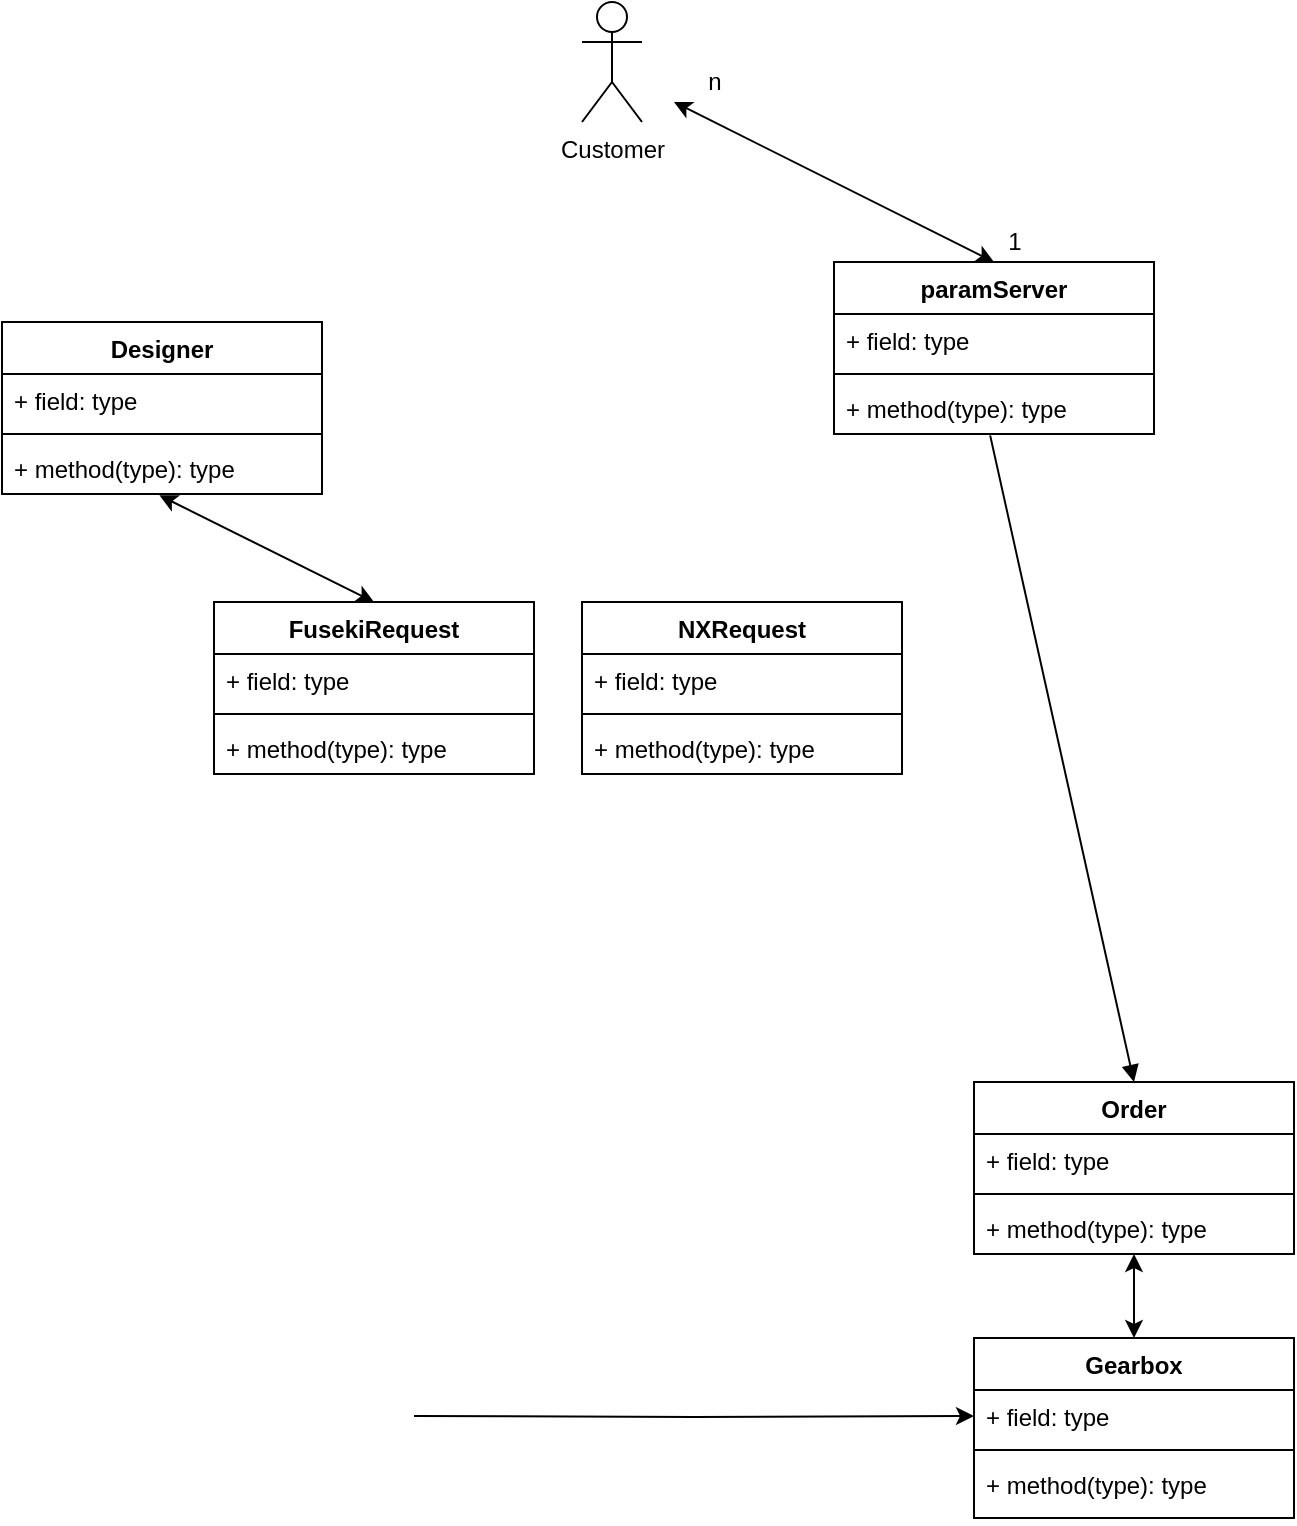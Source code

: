 <mxfile version="15.8.2" type="device"><diagram id="C5RBs43oDa-KdzZeNtuy" name="Page-1"><mxGraphModel dx="782" dy="478" grid="1" gridSize="10" guides="1" tooltips="1" connect="1" arrows="1" fold="1" page="1" pageScale="1" pageWidth="827" pageHeight="1169" math="0" shadow="0"><root><mxCell id="WIyWlLk6GJQsqaUBKTNV-0"/><mxCell id="WIyWlLk6GJQsqaUBKTNV-1" parent="WIyWlLk6GJQsqaUBKTNV-0"/><mxCell id="nqWox4dX7X_OwQ-kaCHW-8" value="Order" style="swimlane;fontStyle=1;align=center;verticalAlign=top;childLayout=stackLayout;horizontal=1;startSize=26;horizontalStack=0;resizeParent=1;resizeParentMax=0;resizeLast=0;collapsible=1;marginBottom=0;" parent="WIyWlLk6GJQsqaUBKTNV-1" vertex="1"><mxGeometry x="590" y="650" width="160" height="86" as="geometry"/></mxCell><mxCell id="nqWox4dX7X_OwQ-kaCHW-9" value="+ field: type" style="text;strokeColor=none;fillColor=none;align=left;verticalAlign=top;spacingLeft=4;spacingRight=4;overflow=hidden;rotatable=0;points=[[0,0.5],[1,0.5]];portConstraint=eastwest;" parent="nqWox4dX7X_OwQ-kaCHW-8" vertex="1"><mxGeometry y="26" width="160" height="26" as="geometry"/></mxCell><mxCell id="nqWox4dX7X_OwQ-kaCHW-10" value="" style="line;strokeWidth=1;fillColor=none;align=left;verticalAlign=middle;spacingTop=-1;spacingLeft=3;spacingRight=3;rotatable=0;labelPosition=right;points=[];portConstraint=eastwest;" parent="nqWox4dX7X_OwQ-kaCHW-8" vertex="1"><mxGeometry y="52" width="160" height="8" as="geometry"/></mxCell><mxCell id="nqWox4dX7X_OwQ-kaCHW-11" value="+ method(type): type" style="text;strokeColor=none;fillColor=none;align=left;verticalAlign=top;spacingLeft=4;spacingRight=4;overflow=hidden;rotatable=0;points=[[0,0.5],[1,0.5]];portConstraint=eastwest;" parent="nqWox4dX7X_OwQ-kaCHW-8" vertex="1"><mxGeometry y="60" width="160" height="26" as="geometry"/></mxCell><mxCell id="nqWox4dX7X_OwQ-kaCHW-16" value="Gearbox" style="swimlane;fontStyle=1;align=center;verticalAlign=top;childLayout=stackLayout;horizontal=1;startSize=26;horizontalStack=0;resizeParent=1;resizeParentMax=0;resizeLast=0;collapsible=1;marginBottom=0;" parent="WIyWlLk6GJQsqaUBKTNV-1" vertex="1"><mxGeometry x="590" y="778" width="160" height="90" as="geometry"/></mxCell><mxCell id="nqWox4dX7X_OwQ-kaCHW-17" value="+ field: type" style="text;strokeColor=none;fillColor=none;align=left;verticalAlign=top;spacingLeft=4;spacingRight=4;overflow=hidden;rotatable=0;points=[[0,0.5],[1,0.5]];portConstraint=eastwest;" parent="nqWox4dX7X_OwQ-kaCHW-16" vertex="1"><mxGeometry y="26" width="160" height="26" as="geometry"/></mxCell><mxCell id="nqWox4dX7X_OwQ-kaCHW-18" value="" style="line;strokeWidth=1;fillColor=none;align=left;verticalAlign=middle;spacingTop=-1;spacingLeft=3;spacingRight=3;rotatable=0;labelPosition=right;points=[];portConstraint=eastwest;" parent="nqWox4dX7X_OwQ-kaCHW-16" vertex="1"><mxGeometry y="52" width="160" height="8" as="geometry"/></mxCell><mxCell id="nqWox4dX7X_OwQ-kaCHW-19" value="+ method(type): type" style="text;strokeColor=none;fillColor=none;align=left;verticalAlign=top;spacingLeft=4;spacingRight=4;overflow=hidden;rotatable=0;points=[[0,0.5],[1,0.5]];portConstraint=eastwest;" parent="nqWox4dX7X_OwQ-kaCHW-16" vertex="1"><mxGeometry y="60" width="160" height="30" as="geometry"/></mxCell><mxCell id="nqWox4dX7X_OwQ-kaCHW-27" value="" style="endArrow=classic;startArrow=classic;html=1;rounded=0;exitX=0.5;exitY=0;exitDx=0;exitDy=0;" parent="WIyWlLk6GJQsqaUBKTNV-1" source="nqWox4dX7X_OwQ-kaCHW-16" target="nqWox4dX7X_OwQ-kaCHW-11" edge="1"><mxGeometry width="50" height="50" relative="1" as="geometry"><mxPoint x="471" y="728" as="sourcePoint"/><mxPoint x="640" y="738" as="targetPoint"/><Array as="points"/></mxGeometry></mxCell><mxCell id="nqWox4dX7X_OwQ-kaCHW-36" value="Designer" style="swimlane;fontStyle=1;align=center;verticalAlign=top;childLayout=stackLayout;horizontal=1;startSize=26;horizontalStack=0;resizeParent=1;resizeParentMax=0;resizeLast=0;collapsible=1;marginBottom=0;" parent="WIyWlLk6GJQsqaUBKTNV-1" vertex="1"><mxGeometry x="104" y="270" width="160" height="86" as="geometry"/></mxCell><mxCell id="nqWox4dX7X_OwQ-kaCHW-37" value="+ field: type" style="text;strokeColor=none;fillColor=none;align=left;verticalAlign=top;spacingLeft=4;spacingRight=4;overflow=hidden;rotatable=0;points=[[0,0.5],[1,0.5]];portConstraint=eastwest;" parent="nqWox4dX7X_OwQ-kaCHW-36" vertex="1"><mxGeometry y="26" width="160" height="26" as="geometry"/></mxCell><mxCell id="nqWox4dX7X_OwQ-kaCHW-38" value="" style="line;strokeWidth=1;fillColor=none;align=left;verticalAlign=middle;spacingTop=-1;spacingLeft=3;spacingRight=3;rotatable=0;labelPosition=right;points=[];portConstraint=eastwest;" parent="nqWox4dX7X_OwQ-kaCHW-36" vertex="1"><mxGeometry y="52" width="160" height="8" as="geometry"/></mxCell><mxCell id="nqWox4dX7X_OwQ-kaCHW-39" value="+ method(type): type" style="text;strokeColor=none;fillColor=none;align=left;verticalAlign=top;spacingLeft=4;spacingRight=4;overflow=hidden;rotatable=0;points=[[0,0.5],[1,0.5]];portConstraint=eastwest;" parent="nqWox4dX7X_OwQ-kaCHW-36" vertex="1"><mxGeometry y="60" width="160" height="26" as="geometry"/></mxCell><mxCell id="nqWox4dX7X_OwQ-kaCHW-47" value="paramServer" style="swimlane;fontStyle=1;align=center;verticalAlign=top;childLayout=stackLayout;horizontal=1;startSize=26;horizontalStack=0;resizeParent=1;resizeParentMax=0;resizeLast=0;collapsible=1;marginBottom=0;" parent="WIyWlLk6GJQsqaUBKTNV-1" vertex="1"><mxGeometry x="520" y="240" width="160" height="86" as="geometry"/></mxCell><mxCell id="nqWox4dX7X_OwQ-kaCHW-48" value="+ field: type" style="text;strokeColor=none;fillColor=none;align=left;verticalAlign=top;spacingLeft=4;spacingRight=4;overflow=hidden;rotatable=0;points=[[0,0.5],[1,0.5]];portConstraint=eastwest;" parent="nqWox4dX7X_OwQ-kaCHW-47" vertex="1"><mxGeometry y="26" width="160" height="26" as="geometry"/></mxCell><mxCell id="nqWox4dX7X_OwQ-kaCHW-49" value="" style="line;strokeWidth=1;fillColor=none;align=left;verticalAlign=middle;spacingTop=-1;spacingLeft=3;spacingRight=3;rotatable=0;labelPosition=right;points=[];portConstraint=eastwest;" parent="nqWox4dX7X_OwQ-kaCHW-47" vertex="1"><mxGeometry y="52" width="160" height="8" as="geometry"/></mxCell><mxCell id="nqWox4dX7X_OwQ-kaCHW-50" value="+ method(type): type" style="text;strokeColor=none;fillColor=none;align=left;verticalAlign=top;spacingLeft=4;spacingRight=4;overflow=hidden;rotatable=0;points=[[0,0.5],[1,0.5]];portConstraint=eastwest;" parent="nqWox4dX7X_OwQ-kaCHW-47" vertex="1"><mxGeometry y="60" width="160" height="26" as="geometry"/></mxCell><mxCell id="7IXbXkhC81YOQDZqol52-5" value="FusekiRequest&#10;" style="swimlane;fontStyle=1;align=center;verticalAlign=top;childLayout=stackLayout;horizontal=1;startSize=26;horizontalStack=0;resizeParent=1;resizeParentMax=0;resizeLast=0;collapsible=1;marginBottom=0;" vertex="1" parent="WIyWlLk6GJQsqaUBKTNV-1"><mxGeometry x="210" y="410" width="160" height="86" as="geometry"/></mxCell><mxCell id="7IXbXkhC81YOQDZqol52-6" value="+ field: type" style="text;strokeColor=none;fillColor=none;align=left;verticalAlign=top;spacingLeft=4;spacingRight=4;overflow=hidden;rotatable=0;points=[[0,0.5],[1,0.5]];portConstraint=eastwest;" vertex="1" parent="7IXbXkhC81YOQDZqol52-5"><mxGeometry y="26" width="160" height="26" as="geometry"/></mxCell><mxCell id="7IXbXkhC81YOQDZqol52-7" value="" style="line;strokeWidth=1;fillColor=none;align=left;verticalAlign=middle;spacingTop=-1;spacingLeft=3;spacingRight=3;rotatable=0;labelPosition=right;points=[];portConstraint=eastwest;" vertex="1" parent="7IXbXkhC81YOQDZqol52-5"><mxGeometry y="52" width="160" height="8" as="geometry"/></mxCell><mxCell id="7IXbXkhC81YOQDZqol52-8" value="+ method(type): type" style="text;strokeColor=none;fillColor=none;align=left;verticalAlign=top;spacingLeft=4;spacingRight=4;overflow=hidden;rotatable=0;points=[[0,0.5],[1,0.5]];portConstraint=eastwest;" vertex="1" parent="7IXbXkhC81YOQDZqol52-5"><mxGeometry y="60" width="160" height="26" as="geometry"/></mxCell><mxCell id="7IXbXkhC81YOQDZqol52-9" value="" style="endArrow=classic;startArrow=classic;html=1;rounded=0;entryX=0.5;entryY=0;entryDx=0;entryDy=0;exitX=0.492;exitY=1.026;exitDx=0;exitDy=0;exitPerimeter=0;" edge="1" parent="WIyWlLk6GJQsqaUBKTNV-1" source="nqWox4dX7X_OwQ-kaCHW-39" target="7IXbXkhC81YOQDZqol52-5"><mxGeometry width="50" height="50" relative="1" as="geometry"><mxPoint x="180" y="403.996" as="sourcePoint"/><mxPoint x="180" y="476.67" as="targetPoint"/></mxGeometry></mxCell><mxCell id="nqWox4dX7X_OwQ-kaCHW-24" value="" style="endArrow=classic;startArrow=classic;html=1;rounded=0;exitX=0.5;exitY=0;exitDx=0;exitDy=0;" parent="WIyWlLk6GJQsqaUBKTNV-1" source="nqWox4dX7X_OwQ-kaCHW-47" edge="1"><mxGeometry width="50" height="50" relative="1" as="geometry"><mxPoint x="620" y="150" as="sourcePoint"/><mxPoint x="440" y="160" as="targetPoint"/></mxGeometry></mxCell><mxCell id="7IXbXkhC81YOQDZqol52-11" value="1" style="text;html=1;align=center;verticalAlign=middle;resizable=0;points=[];autosize=1;strokeColor=none;fillColor=none;" vertex="1" parent="WIyWlLk6GJQsqaUBKTNV-1"><mxGeometry x="600" y="220" width="20" height="20" as="geometry"/></mxCell><mxCell id="7IXbXkhC81YOQDZqol52-12" value="n" style="text;html=1;align=center;verticalAlign=middle;resizable=0;points=[];autosize=1;strokeColor=none;fillColor=none;" vertex="1" parent="WIyWlLk6GJQsqaUBKTNV-1"><mxGeometry x="450" y="140" width="20" height="20" as="geometry"/></mxCell><mxCell id="7IXbXkhC81YOQDZqol52-13" value="" style="html=1;verticalAlign=bottom;endArrow=block;rounded=0;exitX=0.488;exitY=1.026;exitDx=0;exitDy=0;exitPerimeter=0;entryX=0.5;entryY=0;entryDx=0;entryDy=0;" edge="1" parent="WIyWlLk6GJQsqaUBKTNV-1" source="nqWox4dX7X_OwQ-kaCHW-50" target="nqWox4dX7X_OwQ-kaCHW-8"><mxGeometry width="80" relative="1" as="geometry"><mxPoint x="470" y="330" as="sourcePoint"/><mxPoint x="550" y="330" as="targetPoint"/></mxGeometry></mxCell><mxCell id="7IXbXkhC81YOQDZqol52-14" value="Customer&lt;br&gt;" style="shape=umlActor;verticalLabelPosition=bottom;verticalAlign=top;html=1;" vertex="1" parent="WIyWlLk6GJQsqaUBKTNV-1"><mxGeometry x="394" y="110" width="30" height="60" as="geometry"/></mxCell><mxCell id="7IXbXkhC81YOQDZqol52-18" style="edgeStyle=orthogonalEdgeStyle;rounded=0;orthogonalLoop=1;jettySize=auto;html=1;exitX=1;exitY=0.5;exitDx=0;exitDy=0;" edge="1" parent="WIyWlLk6GJQsqaUBKTNV-1" target="nqWox4dX7X_OwQ-kaCHW-17"><mxGeometry relative="1" as="geometry"><mxPoint x="310" y="817" as="sourcePoint"/></mxGeometry></mxCell><mxCell id="7IXbXkhC81YOQDZqol52-19" value="NXRequest&#10;" style="swimlane;fontStyle=1;align=center;verticalAlign=top;childLayout=stackLayout;horizontal=1;startSize=26;horizontalStack=0;resizeParent=1;resizeParentMax=0;resizeLast=0;collapsible=1;marginBottom=0;" vertex="1" parent="WIyWlLk6GJQsqaUBKTNV-1"><mxGeometry x="394" y="410" width="160" height="86" as="geometry"/></mxCell><mxCell id="7IXbXkhC81YOQDZqol52-20" value="+ field: type" style="text;strokeColor=none;fillColor=none;align=left;verticalAlign=top;spacingLeft=4;spacingRight=4;overflow=hidden;rotatable=0;points=[[0,0.5],[1,0.5]];portConstraint=eastwest;" vertex="1" parent="7IXbXkhC81YOQDZqol52-19"><mxGeometry y="26" width="160" height="26" as="geometry"/></mxCell><mxCell id="7IXbXkhC81YOQDZqol52-21" value="" style="line;strokeWidth=1;fillColor=none;align=left;verticalAlign=middle;spacingTop=-1;spacingLeft=3;spacingRight=3;rotatable=0;labelPosition=right;points=[];portConstraint=eastwest;" vertex="1" parent="7IXbXkhC81YOQDZqol52-19"><mxGeometry y="52" width="160" height="8" as="geometry"/></mxCell><mxCell id="7IXbXkhC81YOQDZqol52-22" value="+ method(type): type" style="text;strokeColor=none;fillColor=none;align=left;verticalAlign=top;spacingLeft=4;spacingRight=4;overflow=hidden;rotatable=0;points=[[0,0.5],[1,0.5]];portConstraint=eastwest;" vertex="1" parent="7IXbXkhC81YOQDZqol52-19"><mxGeometry y="60" width="160" height="26" as="geometry"/></mxCell></root></mxGraphModel></diagram></mxfile>